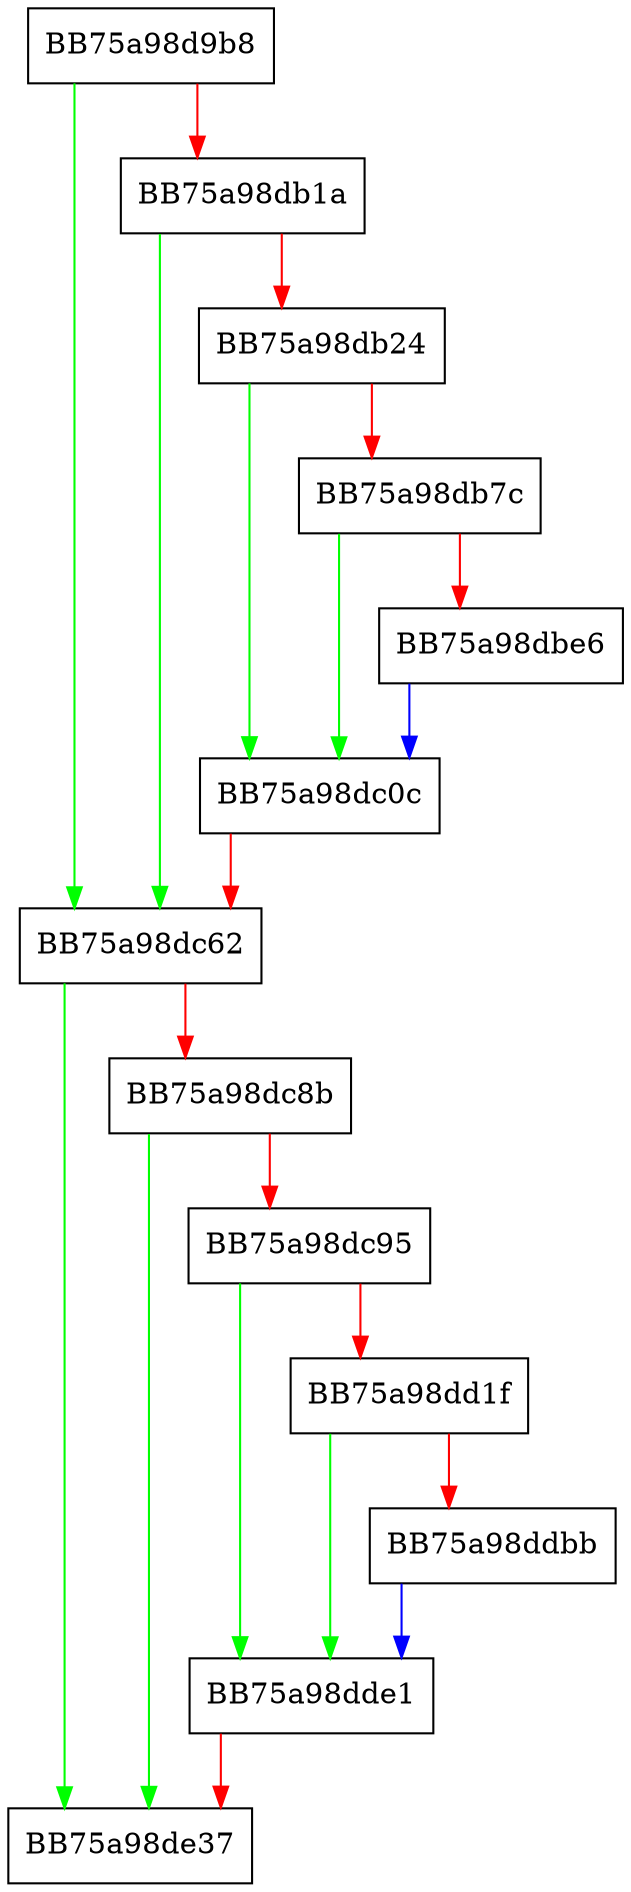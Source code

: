 digraph _process_all_telemetry_data {
  node [shape="box"];
  graph [splines=ortho];
  BB75a98d9b8 -> BB75a98dc62 [color="green"];
  BB75a98d9b8 -> BB75a98db1a [color="red"];
  BB75a98db1a -> BB75a98dc62 [color="green"];
  BB75a98db1a -> BB75a98db24 [color="red"];
  BB75a98db24 -> BB75a98dc0c [color="green"];
  BB75a98db24 -> BB75a98db7c [color="red"];
  BB75a98db7c -> BB75a98dc0c [color="green"];
  BB75a98db7c -> BB75a98dbe6 [color="red"];
  BB75a98dbe6 -> BB75a98dc0c [color="blue"];
  BB75a98dc0c -> BB75a98dc62 [color="red"];
  BB75a98dc62 -> BB75a98de37 [color="green"];
  BB75a98dc62 -> BB75a98dc8b [color="red"];
  BB75a98dc8b -> BB75a98de37 [color="green"];
  BB75a98dc8b -> BB75a98dc95 [color="red"];
  BB75a98dc95 -> BB75a98dde1 [color="green"];
  BB75a98dc95 -> BB75a98dd1f [color="red"];
  BB75a98dd1f -> BB75a98dde1 [color="green"];
  BB75a98dd1f -> BB75a98ddbb [color="red"];
  BB75a98ddbb -> BB75a98dde1 [color="blue"];
  BB75a98dde1 -> BB75a98de37 [color="red"];
}